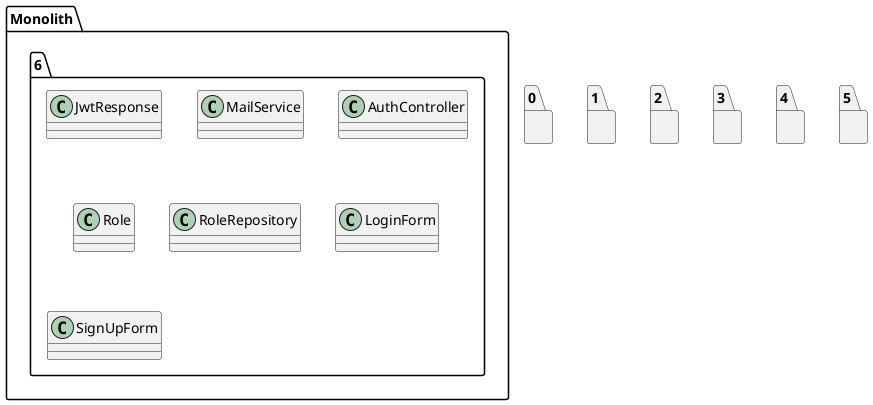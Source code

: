 @startuml
package "Monolith" {
package "6"{
class JwtResponse
class MailService
class AuthController
class Role
class RoleRepository
class LoginForm
class SignUpForm
}
}
package "0"{
}
package "1"{
}
package "2"{
}
package "3"{
}
package "4"{
}
package "5"{
}
@enduml